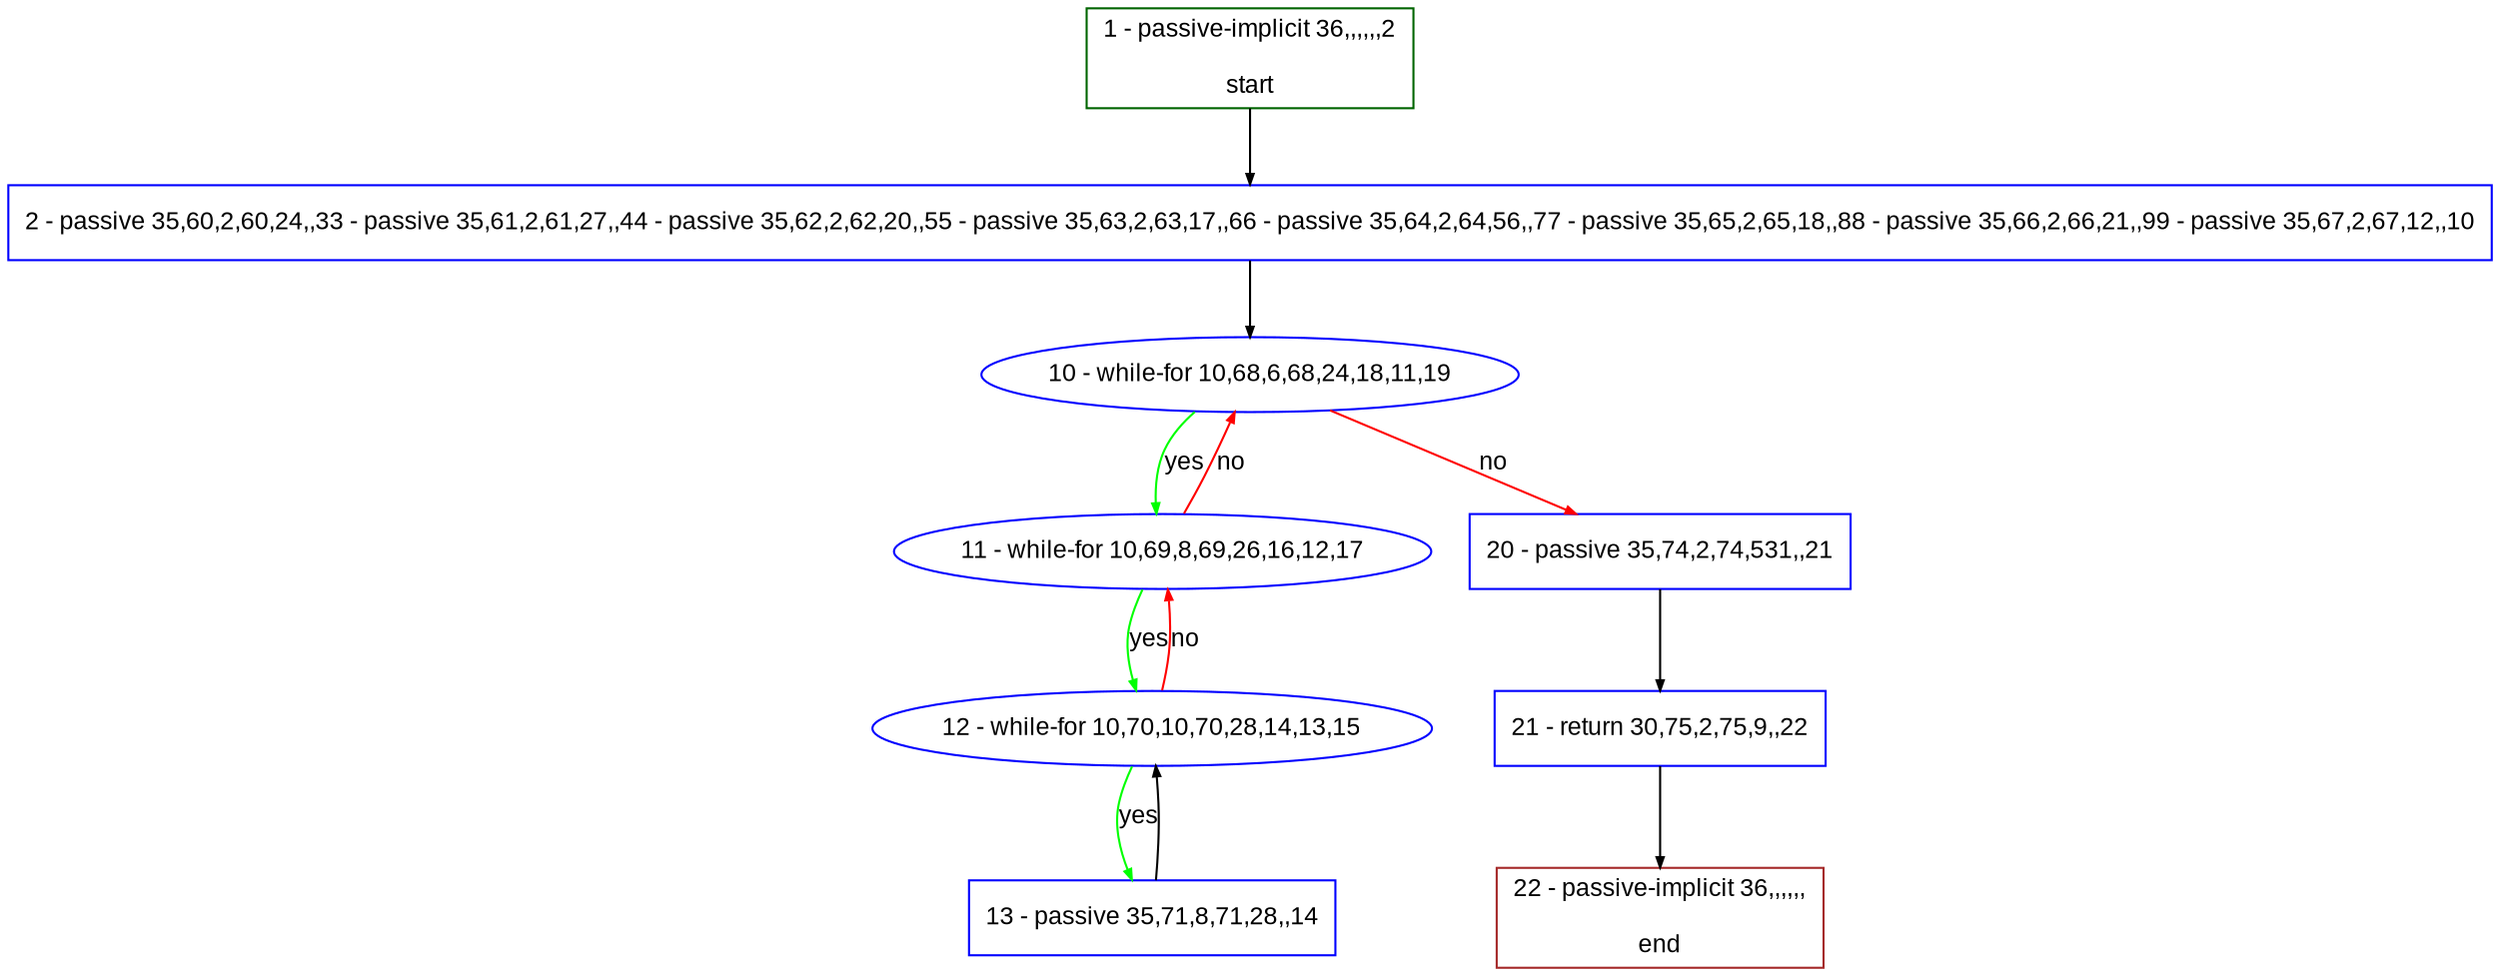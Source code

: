 digraph "" {
  graph [pack="true", label="", fontsize="12", packmode="clust", fontname="Arial", fillcolor="#FFFFCC", bgcolor="white", style="rounded,filled", compound="true"];
  node [node_initialized="no", label="", color="grey", fontsize="12", fillcolor="white", fontname="Arial", style="filled", shape="rectangle", compound="true", fixedsize="false"];
  edge [fontcolor="black", arrowhead="normal", arrowtail="none", arrowsize="0.5", ltail="", label="", color="black", fontsize="12", lhead="", fontname="Arial", dir="forward", compound="true"];
  __N1 [label="2 - passive 35,60,2,60,24,,33 - passive 35,61,2,61,27,,44 - passive 35,62,2,62,20,,55 - passive 35,63,2,63,17,,66 - passive 35,64,2,64,56,,77 - passive 35,65,2,65,18,,88 - passive 35,66,2,66,21,,99 - passive 35,67,2,67,12,,10", color="#0000ff", fillcolor="#ffffff", style="filled", shape="box"];
  __N2 [label="1 - passive-implicit 36,,,,,,2\n\nstart", color="#006400", fillcolor="#ffffff", style="filled", shape="box"];
  __N3 [label="10 - while-for 10,68,6,68,24,18,11,19", color="#0000ff", fillcolor="#ffffff", style="filled", shape="oval"];
  __N4 [label="11 - while-for 10,69,8,69,26,16,12,17", color="#0000ff", fillcolor="#ffffff", style="filled", shape="oval"];
  __N5 [label="20 - passive 35,74,2,74,531,,21", color="#0000ff", fillcolor="#ffffff", style="filled", shape="box"];
  __N6 [label="12 - while-for 10,70,10,70,28,14,13,15", color="#0000ff", fillcolor="#ffffff", style="filled", shape="oval"];
  __N7 [label="13 - passive 35,71,8,71,28,,14", color="#0000ff", fillcolor="#ffffff", style="filled", shape="box"];
  __N8 [label="21 - return 30,75,2,75,9,,22", color="#0000ff", fillcolor="#ffffff", style="filled", shape="box"];
  __N9 [label="22 - passive-implicit 36,,,,,,\n\nend", color="#a52a2a", fillcolor="#ffffff", style="filled", shape="box"];
  __N2 -> __N1 [arrowhead="normal", arrowtail="none", color="#000000", label="", dir="forward"];
  __N1 -> __N3 [arrowhead="normal", arrowtail="none", color="#000000", label="", dir="forward"];
  __N3 -> __N4 [arrowhead="normal", arrowtail="none", color="#00ff00", label="yes", dir="forward"];
  __N4 -> __N3 [arrowhead="normal", arrowtail="none", color="#ff0000", label="no", dir="forward"];
  __N3 -> __N5 [arrowhead="normal", arrowtail="none", color="#ff0000", label="no", dir="forward"];
  __N4 -> __N6 [arrowhead="normal", arrowtail="none", color="#00ff00", label="yes", dir="forward"];
  __N6 -> __N4 [arrowhead="normal", arrowtail="none", color="#ff0000", label="no", dir="forward"];
  __N6 -> __N7 [arrowhead="normal", arrowtail="none", color="#00ff00", label="yes", dir="forward"];
  __N7 -> __N6 [arrowhead="normal", arrowtail="none", color="#000000", label="", dir="forward"];
  __N5 -> __N8 [arrowhead="normal", arrowtail="none", color="#000000", label="", dir="forward"];
  __N8 -> __N9 [arrowhead="normal", arrowtail="none", color="#000000", label="", dir="forward"];
}
